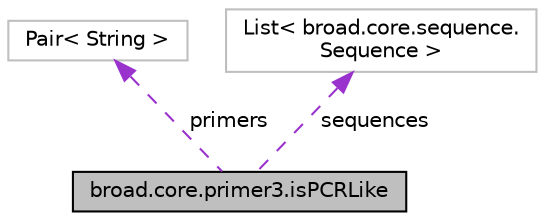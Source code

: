 digraph "broad.core.primer3.isPCRLike"
{
  edge [fontname="Helvetica",fontsize="10",labelfontname="Helvetica",labelfontsize="10"];
  node [fontname="Helvetica",fontsize="10",shape=record];
  Node1 [label="broad.core.primer3.isPCRLike",height=0.2,width=0.4,color="black", fillcolor="grey75", style="filled" fontcolor="black"];
  Node2 -> Node1 [dir="back",color="darkorchid3",fontsize="10",style="dashed",label=" primers" ,fontname="Helvetica"];
  Node2 [label="Pair\< String \>",height=0.2,width=0.4,color="grey75", fillcolor="white", style="filled"];
  Node3 -> Node1 [dir="back",color="darkorchid3",fontsize="10",style="dashed",label=" sequences" ,fontname="Helvetica"];
  Node3 [label="List\< broad.core.sequence.\lSequence \>",height=0.2,width=0.4,color="grey75", fillcolor="white", style="filled"];
}
